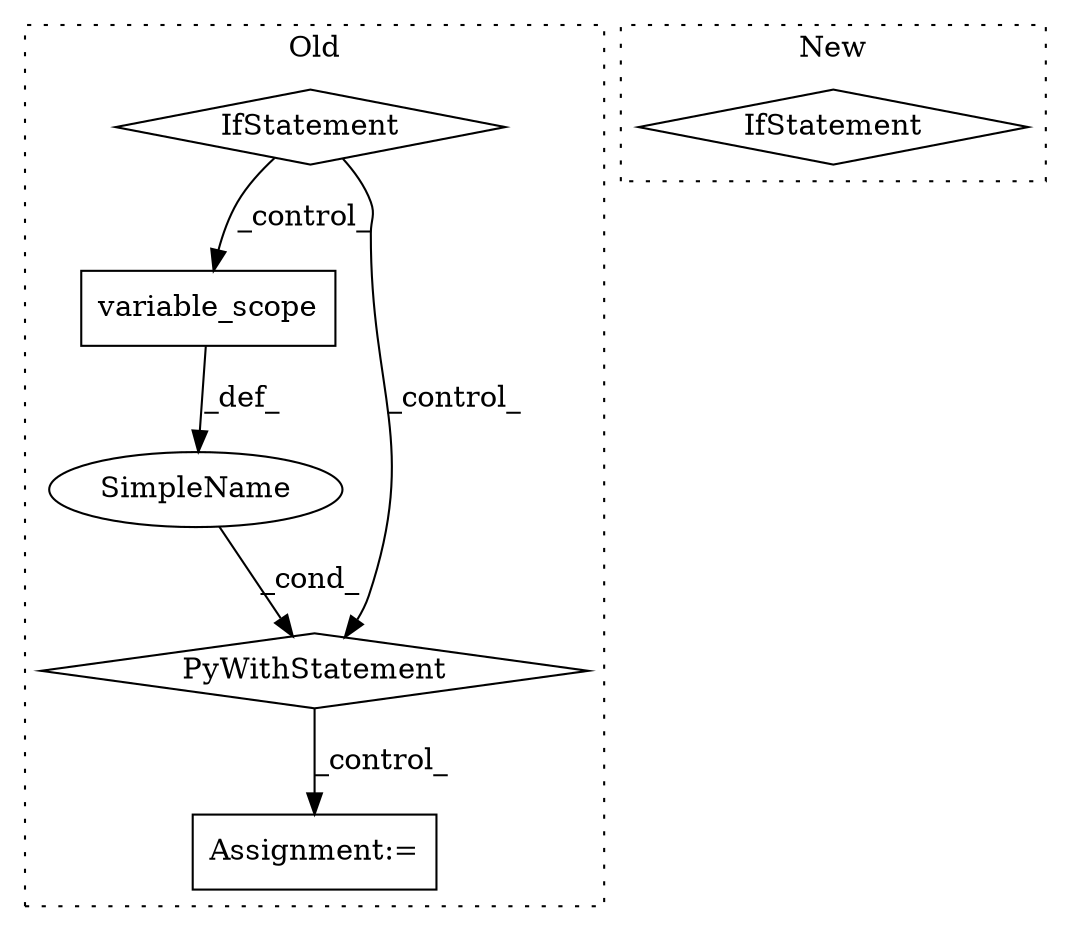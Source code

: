 digraph G {
subgraph cluster0 {
1 [label="variable_scope" a="32" s="1104,1130" l="15,1" shape="box"];
3 [label="PyWithStatement" a="104" s="1083,1131" l="10,2" shape="diamond"];
4 [label="IfStatement" a="25" s="1057,1073" l="4,2" shape="diamond"];
5 [label="SimpleName" a="42" s="" l="" shape="ellipse"];
6 [label="Assignment:=" a="7" s="1152" l="1" shape="box"];
label = "Old";
style="dotted";
}
subgraph cluster1 {
2 [label="IfStatement" a="25" s="17114,17152" l="4,2" shape="diamond"];
label = "New";
style="dotted";
}
1 -> 5 [label="_def_"];
3 -> 6 [label="_control_"];
4 -> 3 [label="_control_"];
4 -> 1 [label="_control_"];
5 -> 3 [label="_cond_"];
}